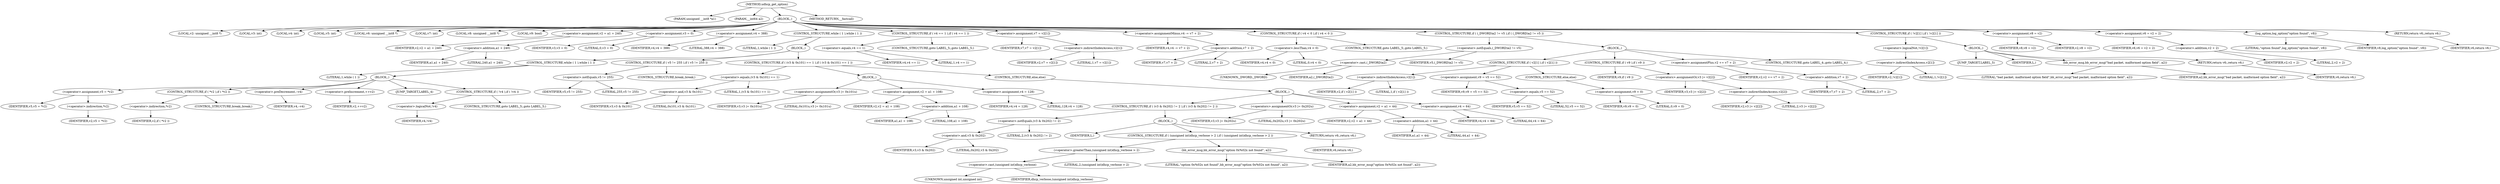 digraph udhcp_get_option {  
"1000109" [label = "(METHOD,udhcp_get_option)" ]
"1000110" [label = "(PARAM,unsigned __int8 *a1)" ]
"1000111" [label = "(PARAM,__int64 a2)" ]
"1000112" [label = "(BLOCK,,)" ]
"1000113" [label = "(LOCAL,v2: unsigned __int8 *)" ]
"1000114" [label = "(LOCAL,v3: int)" ]
"1000115" [label = "(LOCAL,v4: int)" ]
"1000116" [label = "(LOCAL,v5: int)" ]
"1000117" [label = "(LOCAL,v6: unsigned __int8 *)" ]
"1000118" [label = "(LOCAL,v7: int)" ]
"1000119" [label = "(LOCAL,v8: unsigned __int8 *)" ]
"1000120" [label = "(LOCAL,v9: bool)" ]
"1000121" [label = "(<operator>.assignment,v2 = a1 + 240)" ]
"1000122" [label = "(IDENTIFIER,v2,v2 = a1 + 240)" ]
"1000123" [label = "(<operator>.addition,a1 + 240)" ]
"1000124" [label = "(IDENTIFIER,a1,a1 + 240)" ]
"1000125" [label = "(LITERAL,240,a1 + 240)" ]
"1000126" [label = "(<operator>.assignment,v3 = 0)" ]
"1000127" [label = "(IDENTIFIER,v3,v3 = 0)" ]
"1000128" [label = "(LITERAL,0,v3 = 0)" ]
"1000129" [label = "(<operator>.assignment,v4 = 388)" ]
"1000130" [label = "(IDENTIFIER,v4,v4 = 388)" ]
"1000131" [label = "(LITERAL,388,v4 = 388)" ]
"1000132" [label = "(CONTROL_STRUCTURE,while ( 1 ),while ( 1 ))" ]
"1000133" [label = "(LITERAL,1,while ( 1 ))" ]
"1000134" [label = "(BLOCK,,)" ]
"1000135" [label = "(CONTROL_STRUCTURE,while ( 1 ),while ( 1 ))" ]
"1000136" [label = "(LITERAL,1,while ( 1 ))" ]
"1000137" [label = "(BLOCK,,)" ]
"1000138" [label = "(<operator>.assignment,v5 = *v2)" ]
"1000139" [label = "(IDENTIFIER,v5,v5 = *v2)" ]
"1000140" [label = "(<operator>.indirection,*v2)" ]
"1000141" [label = "(IDENTIFIER,v2,v5 = *v2)" ]
"1000142" [label = "(CONTROL_STRUCTURE,if ( *v2 ),if ( *v2 ))" ]
"1000143" [label = "(<operator>.indirection,*v2)" ]
"1000144" [label = "(IDENTIFIER,v2,if ( *v2 ))" ]
"1000145" [label = "(CONTROL_STRUCTURE,break;,break;)" ]
"1000146" [label = "(<operator>.preDecrement,--v4)" ]
"1000147" [label = "(IDENTIFIER,v4,--v4)" ]
"1000148" [label = "(<operator>.preIncrement,++v2)" ]
"1000149" [label = "(IDENTIFIER,v2,++v2)" ]
"1000150" [label = "(JUMP_TARGET,LABEL_4)" ]
"1000151" [label = "(CONTROL_STRUCTURE,if ( !v4 ),if ( !v4 ))" ]
"1000152" [label = "(<operator>.logicalNot,!v4)" ]
"1000153" [label = "(IDENTIFIER,v4,!v4)" ]
"1000154" [label = "(CONTROL_STRUCTURE,goto LABEL_5;,goto LABEL_5;)" ]
"1000155" [label = "(CONTROL_STRUCTURE,if ( v5 != 255 ),if ( v5 != 255 ))" ]
"1000156" [label = "(<operator>.notEquals,v5 != 255)" ]
"1000157" [label = "(IDENTIFIER,v5,v5 != 255)" ]
"1000158" [label = "(LITERAL,255,v5 != 255)" ]
"1000159" [label = "(CONTROL_STRUCTURE,break;,break;)" ]
"1000160" [label = "(CONTROL_STRUCTURE,if ( (v3 & 0x101) == 1 ),if ( (v3 & 0x101) == 1 ))" ]
"1000161" [label = "(<operator>.equals,(v3 & 0x101) == 1)" ]
"1000162" [label = "(<operator>.and,v3 & 0x101)" ]
"1000163" [label = "(IDENTIFIER,v3,v3 & 0x101)" ]
"1000164" [label = "(LITERAL,0x101,v3 & 0x101)" ]
"1000165" [label = "(LITERAL,1,(v3 & 0x101) == 1)" ]
"1000166" [label = "(BLOCK,,)" ]
"1000167" [label = "(<operators>.assignmentOr,v3 |= 0x101u)" ]
"1000168" [label = "(IDENTIFIER,v3,v3 |= 0x101u)" ]
"1000169" [label = "(LITERAL,0x101u,v3 |= 0x101u)" ]
"1000170" [label = "(<operator>.assignment,v2 = a1 + 108)" ]
"1000171" [label = "(IDENTIFIER,v2,v2 = a1 + 108)" ]
"1000172" [label = "(<operator>.addition,a1 + 108)" ]
"1000173" [label = "(IDENTIFIER,a1,a1 + 108)" ]
"1000174" [label = "(LITERAL,108,a1 + 108)" ]
"1000175" [label = "(<operator>.assignment,v4 = 128)" ]
"1000176" [label = "(IDENTIFIER,v4,v4 = 128)" ]
"1000177" [label = "(LITERAL,128,v4 = 128)" ]
"1000178" [label = "(CONTROL_STRUCTURE,else,else)" ]
"1000179" [label = "(BLOCK,,)" ]
"1000180" [label = "(CONTROL_STRUCTURE,if ( (v3 & 0x202) != 2 ),if ( (v3 & 0x202) != 2 ))" ]
"1000181" [label = "(<operator>.notEquals,(v3 & 0x202) != 2)" ]
"1000182" [label = "(<operator>.and,v3 & 0x202)" ]
"1000183" [label = "(IDENTIFIER,v3,v3 & 0x202)" ]
"1000184" [label = "(LITERAL,0x202,v3 & 0x202)" ]
"1000185" [label = "(LITERAL,2,(v3 & 0x202) != 2)" ]
"1000186" [label = "(BLOCK,,)" ]
"1000187" [label = "(IDENTIFIER,L,)" ]
"1000188" [label = "(CONTROL_STRUCTURE,if ( (unsigned int)dhcp_verbose > 2 ),if ( (unsigned int)dhcp_verbose > 2 ))" ]
"1000189" [label = "(<operator>.greaterThan,(unsigned int)dhcp_verbose > 2)" ]
"1000190" [label = "(<operator>.cast,(unsigned int)dhcp_verbose)" ]
"1000191" [label = "(UNKNOWN,unsigned int,unsigned int)" ]
"1000192" [label = "(IDENTIFIER,dhcp_verbose,(unsigned int)dhcp_verbose)" ]
"1000193" [label = "(LITERAL,2,(unsigned int)dhcp_verbose > 2)" ]
"1000194" [label = "(bb_error_msg,bb_error_msg(\"option 0x%02x not found\", a2))" ]
"1000195" [label = "(LITERAL,\"option 0x%02x not found\",bb_error_msg(\"option 0x%02x not found\", a2))" ]
"1000196" [label = "(IDENTIFIER,a2,bb_error_msg(\"option 0x%02x not found\", a2))" ]
"1000197" [label = "(RETURN,return v6;,return v6;)" ]
"1000198" [label = "(IDENTIFIER,v6,return v6;)" ]
"1000199" [label = "(<operators>.assignmentOr,v3 |= 0x202u)" ]
"1000200" [label = "(IDENTIFIER,v3,v3 |= 0x202u)" ]
"1000201" [label = "(LITERAL,0x202u,v3 |= 0x202u)" ]
"1000202" [label = "(<operator>.assignment,v2 = a1 + 44)" ]
"1000203" [label = "(IDENTIFIER,v2,v2 = a1 + 44)" ]
"1000204" [label = "(<operator>.addition,a1 + 44)" ]
"1000205" [label = "(IDENTIFIER,a1,a1 + 44)" ]
"1000206" [label = "(LITERAL,44,a1 + 44)" ]
"1000207" [label = "(<operator>.assignment,v4 = 64)" ]
"1000208" [label = "(IDENTIFIER,v4,v4 = 64)" ]
"1000209" [label = "(LITERAL,64,v4 = 64)" ]
"1000210" [label = "(CONTROL_STRUCTURE,if ( v4 == 1 ),if ( v4 == 1 ))" ]
"1000211" [label = "(<operator>.equals,v4 == 1)" ]
"1000212" [label = "(IDENTIFIER,v4,v4 == 1)" ]
"1000213" [label = "(LITERAL,1,v4 == 1)" ]
"1000214" [label = "(CONTROL_STRUCTURE,goto LABEL_5;,goto LABEL_5;)" ]
"1000215" [label = "(<operator>.assignment,v7 = v2[1])" ]
"1000216" [label = "(IDENTIFIER,v7,v7 = v2[1])" ]
"1000217" [label = "(<operator>.indirectIndexAccess,v2[1])" ]
"1000218" [label = "(IDENTIFIER,v2,v7 = v2[1])" ]
"1000219" [label = "(LITERAL,1,v7 = v2[1])" ]
"1000220" [label = "(<operator>.assignmentMinus,v4 -= v7 + 2)" ]
"1000221" [label = "(IDENTIFIER,v4,v4 -= v7 + 2)" ]
"1000222" [label = "(<operator>.addition,v7 + 2)" ]
"1000223" [label = "(IDENTIFIER,v7,v7 + 2)" ]
"1000224" [label = "(LITERAL,2,v7 + 2)" ]
"1000225" [label = "(CONTROL_STRUCTURE,if ( v4 < 0 ),if ( v4 < 0 ))" ]
"1000226" [label = "(<operator>.lessThan,v4 < 0)" ]
"1000227" [label = "(IDENTIFIER,v4,v4 < 0)" ]
"1000228" [label = "(LITERAL,0,v4 < 0)" ]
"1000229" [label = "(CONTROL_STRUCTURE,goto LABEL_5;,goto LABEL_5;)" ]
"1000230" [label = "(CONTROL_STRUCTURE,if ( (_DWORD)a2 != v5 ),if ( (_DWORD)a2 != v5 ))" ]
"1000231" [label = "(<operator>.notEquals,(_DWORD)a2 != v5)" ]
"1000232" [label = "(<operator>.cast,(_DWORD)a2)" ]
"1000233" [label = "(UNKNOWN,_DWORD,_DWORD)" ]
"1000234" [label = "(IDENTIFIER,a2,(_DWORD)a2)" ]
"1000235" [label = "(IDENTIFIER,v5,(_DWORD)a2 != v5)" ]
"1000236" [label = "(BLOCK,,)" ]
"1000237" [label = "(CONTROL_STRUCTURE,if ( v2[1] ),if ( v2[1] ))" ]
"1000238" [label = "(<operator>.indirectIndexAccess,v2[1])" ]
"1000239" [label = "(IDENTIFIER,v2,if ( v2[1] ))" ]
"1000240" [label = "(LITERAL,1,if ( v2[1] ))" ]
"1000241" [label = "(<operator>.assignment,v9 = v5 == 52)" ]
"1000242" [label = "(IDENTIFIER,v9,v9 = v5 == 52)" ]
"1000243" [label = "(<operator>.equals,v5 == 52)" ]
"1000244" [label = "(IDENTIFIER,v5,v5 == 52)" ]
"1000245" [label = "(LITERAL,52,v5 == 52)" ]
"1000246" [label = "(CONTROL_STRUCTURE,else,else)" ]
"1000247" [label = "(<operator>.assignment,v9 = 0)" ]
"1000248" [label = "(IDENTIFIER,v9,v9 = 0)" ]
"1000249" [label = "(LITERAL,0,v9 = 0)" ]
"1000250" [label = "(CONTROL_STRUCTURE,if ( v9 ),if ( v9 ))" ]
"1000251" [label = "(IDENTIFIER,v9,if ( v9 ))" ]
"1000252" [label = "(<operators>.assignmentOr,v3 |= v2[2])" ]
"1000253" [label = "(IDENTIFIER,v3,v3 |= v2[2])" ]
"1000254" [label = "(<operator>.indirectIndexAccess,v2[2])" ]
"1000255" [label = "(IDENTIFIER,v2,v3 |= v2[2])" ]
"1000256" [label = "(LITERAL,2,v3 |= v2[2])" ]
"1000257" [label = "(<operator>.assignmentPlus,v2 += v7 + 2)" ]
"1000258" [label = "(IDENTIFIER,v2,v2 += v7 + 2)" ]
"1000259" [label = "(<operator>.addition,v7 + 2)" ]
"1000260" [label = "(IDENTIFIER,v7,v7 + 2)" ]
"1000261" [label = "(LITERAL,2,v7 + 2)" ]
"1000262" [label = "(CONTROL_STRUCTURE,goto LABEL_4;,goto LABEL_4;)" ]
"1000263" [label = "(CONTROL_STRUCTURE,if ( !v2[1] ),if ( !v2[1] ))" ]
"1000264" [label = "(<operator>.logicalNot,!v2[1])" ]
"1000265" [label = "(<operator>.indirectIndexAccess,v2[1])" ]
"1000266" [label = "(IDENTIFIER,v2,!v2[1])" ]
"1000267" [label = "(LITERAL,1,!v2[1])" ]
"1000268" [label = "(BLOCK,,)" ]
"1000269" [label = "(JUMP_TARGET,LABEL_5)" ]
"1000270" [label = "(IDENTIFIER,L,)" ]
"1000271" [label = "(bb_error_msg,bb_error_msg(\"bad packet, malformed option field\", a2))" ]
"1000272" [label = "(LITERAL,\"bad packet, malformed option field\",bb_error_msg(\"bad packet, malformed option field\", a2))" ]
"1000273" [label = "(IDENTIFIER,a2,bb_error_msg(\"bad packet, malformed option field\", a2))" ]
"1000274" [label = "(RETURN,return v6;,return v6;)" ]
"1000275" [label = "(IDENTIFIER,v6,return v6;)" ]
"1000276" [label = "(<operator>.assignment,v8 = v2)" ]
"1000277" [label = "(IDENTIFIER,v8,v8 = v2)" ]
"1000278" [label = "(IDENTIFIER,v2,v8 = v2)" ]
"1000279" [label = "(<operator>.assignment,v6 = v2 + 2)" ]
"1000280" [label = "(IDENTIFIER,v6,v6 = v2 + 2)" ]
"1000281" [label = "(<operator>.addition,v2 + 2)" ]
"1000282" [label = "(IDENTIFIER,v2,v2 + 2)" ]
"1000283" [label = "(LITERAL,2,v2 + 2)" ]
"1000284" [label = "(log_option,log_option(\"option found\", v8))" ]
"1000285" [label = "(LITERAL,\"option found\",log_option(\"option found\", v8))" ]
"1000286" [label = "(IDENTIFIER,v8,log_option(\"option found\", v8))" ]
"1000287" [label = "(RETURN,return v6;,return v6;)" ]
"1000288" [label = "(IDENTIFIER,v6,return v6;)" ]
"1000289" [label = "(METHOD_RETURN,__fastcall)" ]
  "1000109" -> "1000110" 
  "1000109" -> "1000111" 
  "1000109" -> "1000112" 
  "1000109" -> "1000289" 
  "1000112" -> "1000113" 
  "1000112" -> "1000114" 
  "1000112" -> "1000115" 
  "1000112" -> "1000116" 
  "1000112" -> "1000117" 
  "1000112" -> "1000118" 
  "1000112" -> "1000119" 
  "1000112" -> "1000120" 
  "1000112" -> "1000121" 
  "1000112" -> "1000126" 
  "1000112" -> "1000129" 
  "1000112" -> "1000132" 
  "1000112" -> "1000210" 
  "1000112" -> "1000215" 
  "1000112" -> "1000220" 
  "1000112" -> "1000225" 
  "1000112" -> "1000230" 
  "1000112" -> "1000263" 
  "1000112" -> "1000276" 
  "1000112" -> "1000279" 
  "1000112" -> "1000284" 
  "1000112" -> "1000287" 
  "1000121" -> "1000122" 
  "1000121" -> "1000123" 
  "1000123" -> "1000124" 
  "1000123" -> "1000125" 
  "1000126" -> "1000127" 
  "1000126" -> "1000128" 
  "1000129" -> "1000130" 
  "1000129" -> "1000131" 
  "1000132" -> "1000133" 
  "1000132" -> "1000134" 
  "1000134" -> "1000135" 
  "1000134" -> "1000155" 
  "1000134" -> "1000160" 
  "1000135" -> "1000136" 
  "1000135" -> "1000137" 
  "1000137" -> "1000138" 
  "1000137" -> "1000142" 
  "1000137" -> "1000146" 
  "1000137" -> "1000148" 
  "1000137" -> "1000150" 
  "1000137" -> "1000151" 
  "1000138" -> "1000139" 
  "1000138" -> "1000140" 
  "1000140" -> "1000141" 
  "1000142" -> "1000143" 
  "1000142" -> "1000145" 
  "1000143" -> "1000144" 
  "1000146" -> "1000147" 
  "1000148" -> "1000149" 
  "1000151" -> "1000152" 
  "1000151" -> "1000154" 
  "1000152" -> "1000153" 
  "1000155" -> "1000156" 
  "1000155" -> "1000159" 
  "1000156" -> "1000157" 
  "1000156" -> "1000158" 
  "1000160" -> "1000161" 
  "1000160" -> "1000166" 
  "1000160" -> "1000178" 
  "1000161" -> "1000162" 
  "1000161" -> "1000165" 
  "1000162" -> "1000163" 
  "1000162" -> "1000164" 
  "1000166" -> "1000167" 
  "1000166" -> "1000170" 
  "1000166" -> "1000175" 
  "1000167" -> "1000168" 
  "1000167" -> "1000169" 
  "1000170" -> "1000171" 
  "1000170" -> "1000172" 
  "1000172" -> "1000173" 
  "1000172" -> "1000174" 
  "1000175" -> "1000176" 
  "1000175" -> "1000177" 
  "1000178" -> "1000179" 
  "1000179" -> "1000180" 
  "1000179" -> "1000199" 
  "1000179" -> "1000202" 
  "1000179" -> "1000207" 
  "1000180" -> "1000181" 
  "1000180" -> "1000186" 
  "1000181" -> "1000182" 
  "1000181" -> "1000185" 
  "1000182" -> "1000183" 
  "1000182" -> "1000184" 
  "1000186" -> "1000187" 
  "1000186" -> "1000188" 
  "1000186" -> "1000197" 
  "1000188" -> "1000189" 
  "1000188" -> "1000194" 
  "1000189" -> "1000190" 
  "1000189" -> "1000193" 
  "1000190" -> "1000191" 
  "1000190" -> "1000192" 
  "1000194" -> "1000195" 
  "1000194" -> "1000196" 
  "1000197" -> "1000198" 
  "1000199" -> "1000200" 
  "1000199" -> "1000201" 
  "1000202" -> "1000203" 
  "1000202" -> "1000204" 
  "1000204" -> "1000205" 
  "1000204" -> "1000206" 
  "1000207" -> "1000208" 
  "1000207" -> "1000209" 
  "1000210" -> "1000211" 
  "1000210" -> "1000214" 
  "1000211" -> "1000212" 
  "1000211" -> "1000213" 
  "1000215" -> "1000216" 
  "1000215" -> "1000217" 
  "1000217" -> "1000218" 
  "1000217" -> "1000219" 
  "1000220" -> "1000221" 
  "1000220" -> "1000222" 
  "1000222" -> "1000223" 
  "1000222" -> "1000224" 
  "1000225" -> "1000226" 
  "1000225" -> "1000229" 
  "1000226" -> "1000227" 
  "1000226" -> "1000228" 
  "1000230" -> "1000231" 
  "1000230" -> "1000236" 
  "1000231" -> "1000232" 
  "1000231" -> "1000235" 
  "1000232" -> "1000233" 
  "1000232" -> "1000234" 
  "1000236" -> "1000237" 
  "1000236" -> "1000250" 
  "1000236" -> "1000257" 
  "1000236" -> "1000262" 
  "1000237" -> "1000238" 
  "1000237" -> "1000241" 
  "1000237" -> "1000246" 
  "1000238" -> "1000239" 
  "1000238" -> "1000240" 
  "1000241" -> "1000242" 
  "1000241" -> "1000243" 
  "1000243" -> "1000244" 
  "1000243" -> "1000245" 
  "1000246" -> "1000247" 
  "1000247" -> "1000248" 
  "1000247" -> "1000249" 
  "1000250" -> "1000251" 
  "1000250" -> "1000252" 
  "1000252" -> "1000253" 
  "1000252" -> "1000254" 
  "1000254" -> "1000255" 
  "1000254" -> "1000256" 
  "1000257" -> "1000258" 
  "1000257" -> "1000259" 
  "1000259" -> "1000260" 
  "1000259" -> "1000261" 
  "1000263" -> "1000264" 
  "1000263" -> "1000268" 
  "1000264" -> "1000265" 
  "1000265" -> "1000266" 
  "1000265" -> "1000267" 
  "1000268" -> "1000269" 
  "1000268" -> "1000270" 
  "1000268" -> "1000271" 
  "1000268" -> "1000274" 
  "1000271" -> "1000272" 
  "1000271" -> "1000273" 
  "1000274" -> "1000275" 
  "1000276" -> "1000277" 
  "1000276" -> "1000278" 
  "1000279" -> "1000280" 
  "1000279" -> "1000281" 
  "1000281" -> "1000282" 
  "1000281" -> "1000283" 
  "1000284" -> "1000285" 
  "1000284" -> "1000286" 
  "1000287" -> "1000288" 
}
